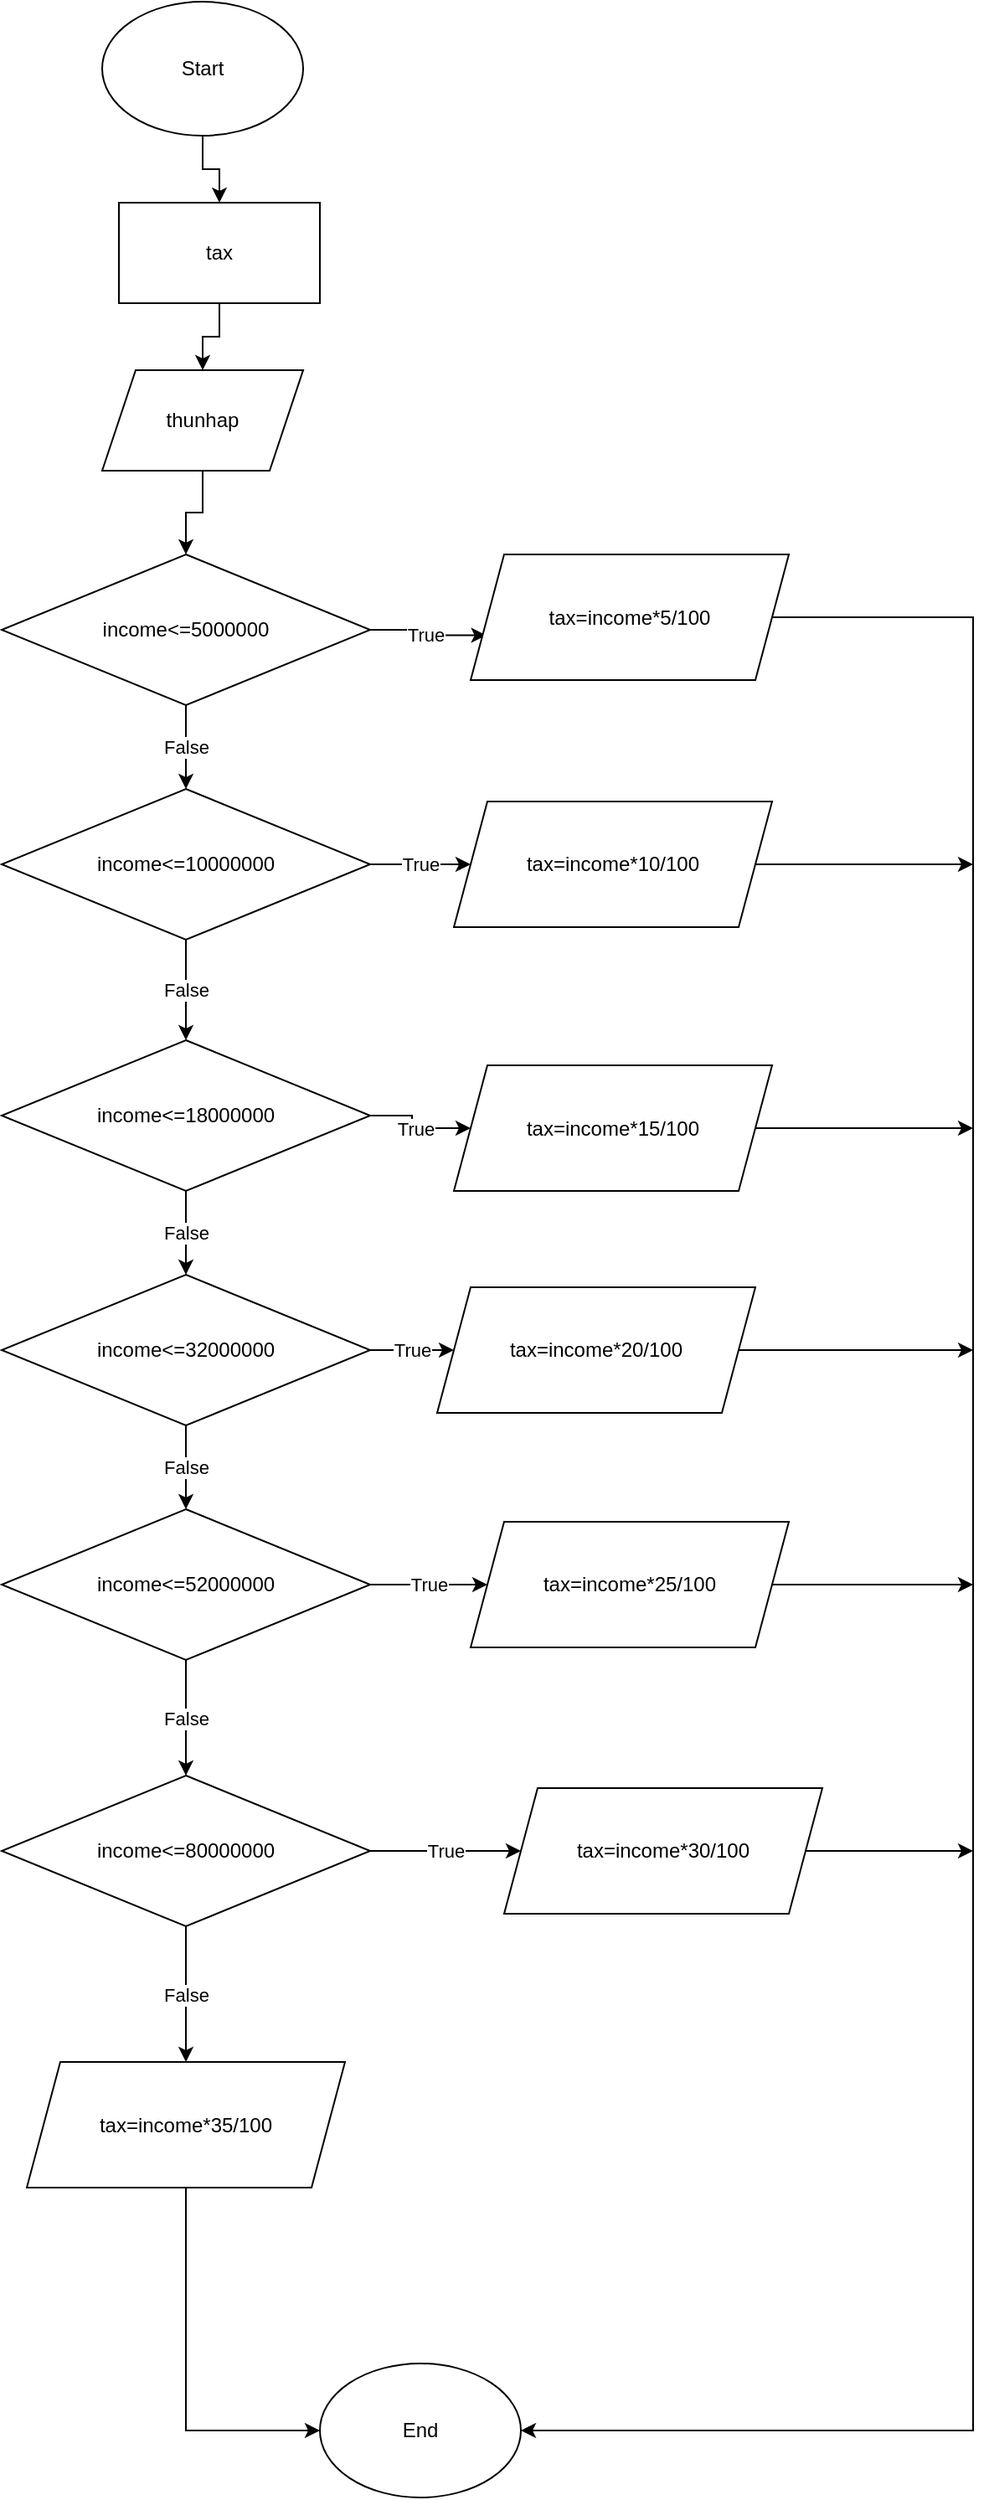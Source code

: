 <mxfile version="22.0.3" type="device">
  <diagram id="C5RBs43oDa-KdzZeNtuy" name="Page-1">
    <mxGraphModel dx="1028" dy="606" grid="1" gridSize="10" guides="1" tooltips="1" connect="1" arrows="1" fold="1" page="1" pageScale="1" pageWidth="827" pageHeight="1169" math="0" shadow="0">
      <root>
        <mxCell id="WIyWlLk6GJQsqaUBKTNV-0" />
        <mxCell id="WIyWlLk6GJQsqaUBKTNV-1" parent="WIyWlLk6GJQsqaUBKTNV-0" />
        <mxCell id="duPfT1v5lBpz2_xe6WT2-3" style="edgeStyle=orthogonalEdgeStyle;rounded=0;orthogonalLoop=1;jettySize=auto;html=1;" parent="WIyWlLk6GJQsqaUBKTNV-1" source="duPfT1v5lBpz2_xe6WT2-0" target="duPfT1v5lBpz2_xe6WT2-2" edge="1">
          <mxGeometry relative="1" as="geometry" />
        </mxCell>
        <mxCell id="duPfT1v5lBpz2_xe6WT2-0" value="Start" style="ellipse;whiteSpace=wrap;html=1;" parent="WIyWlLk6GJQsqaUBKTNV-1" vertex="1">
          <mxGeometry x="240" y="20" width="120" height="80" as="geometry" />
        </mxCell>
        <mxCell id="duPfT1v5lBpz2_xe6WT2-11" style="edgeStyle=orthogonalEdgeStyle;rounded=0;orthogonalLoop=1;jettySize=auto;html=1;exitX=0.5;exitY=1;exitDx=0;exitDy=0;entryX=0.5;entryY=0;entryDx=0;entryDy=0;" parent="WIyWlLk6GJQsqaUBKTNV-1" source="duPfT1v5lBpz2_xe6WT2-1" target="duPfT1v5lBpz2_xe6WT2-5" edge="1">
          <mxGeometry relative="1" as="geometry" />
        </mxCell>
        <mxCell id="duPfT1v5lBpz2_xe6WT2-1" value="thunhap" style="shape=parallelogram;perimeter=parallelogramPerimeter;whiteSpace=wrap;html=1;fixedSize=1;" parent="WIyWlLk6GJQsqaUBKTNV-1" vertex="1">
          <mxGeometry x="240" y="240" width="120" height="60" as="geometry" />
        </mxCell>
        <mxCell id="duPfT1v5lBpz2_xe6WT2-4" style="edgeStyle=orthogonalEdgeStyle;rounded=0;orthogonalLoop=1;jettySize=auto;html=1;" parent="WIyWlLk6GJQsqaUBKTNV-1" source="duPfT1v5lBpz2_xe6WT2-2" target="duPfT1v5lBpz2_xe6WT2-1" edge="1">
          <mxGeometry relative="1" as="geometry" />
        </mxCell>
        <mxCell id="duPfT1v5lBpz2_xe6WT2-2" value="tax" style="rounded=0;whiteSpace=wrap;html=1;" parent="WIyWlLk6GJQsqaUBKTNV-1" vertex="1">
          <mxGeometry x="250" y="140" width="120" height="60" as="geometry" />
        </mxCell>
        <mxCell id="duPfT1v5lBpz2_xe6WT2-12" value="False" style="edgeStyle=orthogonalEdgeStyle;rounded=0;orthogonalLoop=1;jettySize=auto;html=1;entryX=0.5;entryY=0;entryDx=0;entryDy=0;" parent="WIyWlLk6GJQsqaUBKTNV-1" source="duPfT1v5lBpz2_xe6WT2-5" target="duPfT1v5lBpz2_xe6WT2-6" edge="1">
          <mxGeometry relative="1" as="geometry" />
        </mxCell>
        <mxCell id="duPfT1v5lBpz2_xe6WT2-25" value="True" style="edgeStyle=orthogonalEdgeStyle;rounded=0;orthogonalLoop=1;jettySize=auto;html=1;entryX=0.049;entryY=0.644;entryDx=0;entryDy=0;entryPerimeter=0;" parent="WIyWlLk6GJQsqaUBKTNV-1" source="duPfT1v5lBpz2_xe6WT2-5" target="duPfT1v5lBpz2_xe6WT2-17" edge="1">
          <mxGeometry relative="1" as="geometry" />
        </mxCell>
        <mxCell id="duPfT1v5lBpz2_xe6WT2-5" value="income&amp;lt;=5000000" style="rhombus;whiteSpace=wrap;html=1;" parent="WIyWlLk6GJQsqaUBKTNV-1" vertex="1">
          <mxGeometry x="180" y="350" width="220" height="90" as="geometry" />
        </mxCell>
        <mxCell id="duPfT1v5lBpz2_xe6WT2-13" value="False" style="edgeStyle=orthogonalEdgeStyle;rounded=0;orthogonalLoop=1;jettySize=auto;html=1;" parent="WIyWlLk6GJQsqaUBKTNV-1" source="duPfT1v5lBpz2_xe6WT2-6" target="duPfT1v5lBpz2_xe6WT2-7" edge="1">
          <mxGeometry relative="1" as="geometry" />
        </mxCell>
        <mxCell id="duPfT1v5lBpz2_xe6WT2-26" value="True" style="edgeStyle=orthogonalEdgeStyle;rounded=0;orthogonalLoop=1;jettySize=auto;html=1;entryX=0;entryY=0.5;entryDx=0;entryDy=0;" parent="WIyWlLk6GJQsqaUBKTNV-1" source="duPfT1v5lBpz2_xe6WT2-6" target="duPfT1v5lBpz2_xe6WT2-18" edge="1">
          <mxGeometry relative="1" as="geometry" />
        </mxCell>
        <mxCell id="duPfT1v5lBpz2_xe6WT2-6" value="income&amp;lt;=10000000" style="rhombus;whiteSpace=wrap;html=1;" parent="WIyWlLk6GJQsqaUBKTNV-1" vertex="1">
          <mxGeometry x="180" y="490" width="220" height="90" as="geometry" />
        </mxCell>
        <mxCell id="duPfT1v5lBpz2_xe6WT2-14" value="False" style="edgeStyle=orthogonalEdgeStyle;rounded=0;orthogonalLoop=1;jettySize=auto;html=1;" parent="WIyWlLk6GJQsqaUBKTNV-1" source="duPfT1v5lBpz2_xe6WT2-7" target="duPfT1v5lBpz2_xe6WT2-8" edge="1">
          <mxGeometry relative="1" as="geometry" />
        </mxCell>
        <mxCell id="duPfT1v5lBpz2_xe6WT2-27" value="True" style="edgeStyle=orthogonalEdgeStyle;rounded=0;orthogonalLoop=1;jettySize=auto;html=1;entryX=0;entryY=0.5;entryDx=0;entryDy=0;" parent="WIyWlLk6GJQsqaUBKTNV-1" source="duPfT1v5lBpz2_xe6WT2-7" target="duPfT1v5lBpz2_xe6WT2-19" edge="1">
          <mxGeometry relative="1" as="geometry" />
        </mxCell>
        <mxCell id="duPfT1v5lBpz2_xe6WT2-7" value="income&amp;lt;=18000000" style="rhombus;whiteSpace=wrap;html=1;" parent="WIyWlLk6GJQsqaUBKTNV-1" vertex="1">
          <mxGeometry x="180" y="640" width="220" height="90" as="geometry" />
        </mxCell>
        <mxCell id="duPfT1v5lBpz2_xe6WT2-15" value="False" style="edgeStyle=orthogonalEdgeStyle;rounded=0;orthogonalLoop=1;jettySize=auto;html=1;" parent="WIyWlLk6GJQsqaUBKTNV-1" source="duPfT1v5lBpz2_xe6WT2-8" target="duPfT1v5lBpz2_xe6WT2-9" edge="1">
          <mxGeometry relative="1" as="geometry" />
        </mxCell>
        <mxCell id="duPfT1v5lBpz2_xe6WT2-28" value="True" style="edgeStyle=orthogonalEdgeStyle;rounded=0;orthogonalLoop=1;jettySize=auto;html=1;" parent="WIyWlLk6GJQsqaUBKTNV-1" source="duPfT1v5lBpz2_xe6WT2-8" target="duPfT1v5lBpz2_xe6WT2-20" edge="1">
          <mxGeometry relative="1" as="geometry" />
        </mxCell>
        <mxCell id="duPfT1v5lBpz2_xe6WT2-8" value="income&amp;lt;=32000000" style="rhombus;whiteSpace=wrap;html=1;" parent="WIyWlLk6GJQsqaUBKTNV-1" vertex="1">
          <mxGeometry x="180" y="780" width="220" height="90" as="geometry" />
        </mxCell>
        <mxCell id="duPfT1v5lBpz2_xe6WT2-16" value="False" style="edgeStyle=orthogonalEdgeStyle;rounded=0;orthogonalLoop=1;jettySize=auto;html=1;" parent="WIyWlLk6GJQsqaUBKTNV-1" source="duPfT1v5lBpz2_xe6WT2-9" target="duPfT1v5lBpz2_xe6WT2-10" edge="1">
          <mxGeometry relative="1" as="geometry" />
        </mxCell>
        <mxCell id="duPfT1v5lBpz2_xe6WT2-29" value="True" style="edgeStyle=orthogonalEdgeStyle;rounded=0;orthogonalLoop=1;jettySize=auto;html=1;" parent="WIyWlLk6GJQsqaUBKTNV-1" source="duPfT1v5lBpz2_xe6WT2-9" target="duPfT1v5lBpz2_xe6WT2-21" edge="1">
          <mxGeometry relative="1" as="geometry" />
        </mxCell>
        <mxCell id="duPfT1v5lBpz2_xe6WT2-9" value="income&amp;lt;=52000000" style="rhombus;whiteSpace=wrap;html=1;" parent="WIyWlLk6GJQsqaUBKTNV-1" vertex="1">
          <mxGeometry x="180" y="920" width="220" height="90" as="geometry" />
        </mxCell>
        <mxCell id="duPfT1v5lBpz2_xe6WT2-24" value="False" style="edgeStyle=orthogonalEdgeStyle;rounded=0;orthogonalLoop=1;jettySize=auto;html=1;" parent="WIyWlLk6GJQsqaUBKTNV-1" source="duPfT1v5lBpz2_xe6WT2-10" target="duPfT1v5lBpz2_xe6WT2-23" edge="1">
          <mxGeometry relative="1" as="geometry" />
        </mxCell>
        <mxCell id="duPfT1v5lBpz2_xe6WT2-30" value="True" style="edgeStyle=orthogonalEdgeStyle;rounded=0;orthogonalLoop=1;jettySize=auto;html=1;" parent="WIyWlLk6GJQsqaUBKTNV-1" source="duPfT1v5lBpz2_xe6WT2-10" target="duPfT1v5lBpz2_xe6WT2-22" edge="1">
          <mxGeometry relative="1" as="geometry" />
        </mxCell>
        <mxCell id="duPfT1v5lBpz2_xe6WT2-10" value="income&amp;lt;=80000000" style="rhombus;whiteSpace=wrap;html=1;" parent="WIyWlLk6GJQsqaUBKTNV-1" vertex="1">
          <mxGeometry x="180" y="1079" width="220" height="90" as="geometry" />
        </mxCell>
        <mxCell id="duPfT1v5lBpz2_xe6WT2-33" style="edgeStyle=orthogonalEdgeStyle;rounded=0;orthogonalLoop=1;jettySize=auto;html=1;entryX=1;entryY=0.5;entryDx=0;entryDy=0;" parent="WIyWlLk6GJQsqaUBKTNV-1" source="duPfT1v5lBpz2_xe6WT2-17" target="duPfT1v5lBpz2_xe6WT2-31" edge="1">
          <mxGeometry relative="1" as="geometry">
            <mxPoint x="750" y="1370" as="targetPoint" />
            <Array as="points">
              <mxPoint x="760" y="388" />
              <mxPoint x="760" y="1470" />
            </Array>
          </mxGeometry>
        </mxCell>
        <mxCell id="duPfT1v5lBpz2_xe6WT2-17" value="tax=income*5/100" style="shape=parallelogram;perimeter=parallelogramPerimeter;whiteSpace=wrap;html=1;fixedSize=1;" parent="WIyWlLk6GJQsqaUBKTNV-1" vertex="1">
          <mxGeometry x="460" y="350" width="190" height="75" as="geometry" />
        </mxCell>
        <mxCell id="duPfT1v5lBpz2_xe6WT2-38" style="edgeStyle=orthogonalEdgeStyle;rounded=0;orthogonalLoop=1;jettySize=auto;html=1;" parent="WIyWlLk6GJQsqaUBKTNV-1" source="duPfT1v5lBpz2_xe6WT2-18" edge="1">
          <mxGeometry relative="1" as="geometry">
            <mxPoint x="760" y="535" as="targetPoint" />
          </mxGeometry>
        </mxCell>
        <mxCell id="duPfT1v5lBpz2_xe6WT2-18" value="tax=income*10/100" style="shape=parallelogram;perimeter=parallelogramPerimeter;whiteSpace=wrap;html=1;fixedSize=1;" parent="WIyWlLk6GJQsqaUBKTNV-1" vertex="1">
          <mxGeometry x="450" y="497.5" width="190" height="75" as="geometry" />
        </mxCell>
        <mxCell id="duPfT1v5lBpz2_xe6WT2-37" style="edgeStyle=orthogonalEdgeStyle;rounded=0;orthogonalLoop=1;jettySize=auto;html=1;" parent="WIyWlLk6GJQsqaUBKTNV-1" source="duPfT1v5lBpz2_xe6WT2-19" edge="1">
          <mxGeometry relative="1" as="geometry">
            <mxPoint x="760" y="692.5" as="targetPoint" />
          </mxGeometry>
        </mxCell>
        <mxCell id="duPfT1v5lBpz2_xe6WT2-19" value="tax=income*15/100" style="shape=parallelogram;perimeter=parallelogramPerimeter;whiteSpace=wrap;html=1;fixedSize=1;" parent="WIyWlLk6GJQsqaUBKTNV-1" vertex="1">
          <mxGeometry x="450" y="655" width="190" height="75" as="geometry" />
        </mxCell>
        <mxCell id="duPfT1v5lBpz2_xe6WT2-36" style="edgeStyle=orthogonalEdgeStyle;rounded=0;orthogonalLoop=1;jettySize=auto;html=1;" parent="WIyWlLk6GJQsqaUBKTNV-1" source="duPfT1v5lBpz2_xe6WT2-20" edge="1">
          <mxGeometry relative="1" as="geometry">
            <mxPoint x="760" y="825" as="targetPoint" />
          </mxGeometry>
        </mxCell>
        <mxCell id="duPfT1v5lBpz2_xe6WT2-20" value="tax=income*20/100" style="shape=parallelogram;perimeter=parallelogramPerimeter;whiteSpace=wrap;html=1;fixedSize=1;" parent="WIyWlLk6GJQsqaUBKTNV-1" vertex="1">
          <mxGeometry x="440" y="787.5" width="190" height="75" as="geometry" />
        </mxCell>
        <mxCell id="duPfT1v5lBpz2_xe6WT2-35" style="edgeStyle=orthogonalEdgeStyle;rounded=0;orthogonalLoop=1;jettySize=auto;html=1;" parent="WIyWlLk6GJQsqaUBKTNV-1" source="duPfT1v5lBpz2_xe6WT2-21" edge="1">
          <mxGeometry relative="1" as="geometry">
            <mxPoint x="760" y="965" as="targetPoint" />
          </mxGeometry>
        </mxCell>
        <mxCell id="duPfT1v5lBpz2_xe6WT2-21" value="tax=income*25/100" style="shape=parallelogram;perimeter=parallelogramPerimeter;whiteSpace=wrap;html=1;fixedSize=1;" parent="WIyWlLk6GJQsqaUBKTNV-1" vertex="1">
          <mxGeometry x="460" y="927.5" width="190" height="75" as="geometry" />
        </mxCell>
        <mxCell id="duPfT1v5lBpz2_xe6WT2-34" style="edgeStyle=orthogonalEdgeStyle;rounded=0;orthogonalLoop=1;jettySize=auto;html=1;" parent="WIyWlLk6GJQsqaUBKTNV-1" source="duPfT1v5lBpz2_xe6WT2-22" edge="1">
          <mxGeometry relative="1" as="geometry">
            <mxPoint x="760" y="1124" as="targetPoint" />
          </mxGeometry>
        </mxCell>
        <mxCell id="duPfT1v5lBpz2_xe6WT2-22" value="tax=income*30/100" style="shape=parallelogram;perimeter=parallelogramPerimeter;whiteSpace=wrap;html=1;fixedSize=1;" parent="WIyWlLk6GJQsqaUBKTNV-1" vertex="1">
          <mxGeometry x="480" y="1086.5" width="190" height="75" as="geometry" />
        </mxCell>
        <mxCell id="duPfT1v5lBpz2_xe6WT2-32" style="edgeStyle=orthogonalEdgeStyle;rounded=0;orthogonalLoop=1;jettySize=auto;html=1;entryX=0;entryY=0.5;entryDx=0;entryDy=0;" parent="WIyWlLk6GJQsqaUBKTNV-1" source="duPfT1v5lBpz2_xe6WT2-23" target="duPfT1v5lBpz2_xe6WT2-31" edge="1">
          <mxGeometry relative="1" as="geometry" />
        </mxCell>
        <mxCell id="duPfT1v5lBpz2_xe6WT2-23" value="&#x9;tax=income*35/100" style="shape=parallelogram;perimeter=parallelogramPerimeter;whiteSpace=wrap;html=1;fixedSize=1;" parent="WIyWlLk6GJQsqaUBKTNV-1" vertex="1">
          <mxGeometry x="195" y="1250" width="190" height="75" as="geometry" />
        </mxCell>
        <mxCell id="duPfT1v5lBpz2_xe6WT2-31" value="End" style="ellipse;whiteSpace=wrap;html=1;" parent="WIyWlLk6GJQsqaUBKTNV-1" vertex="1">
          <mxGeometry x="370" y="1430" width="120" height="80" as="geometry" />
        </mxCell>
      </root>
    </mxGraphModel>
  </diagram>
</mxfile>
